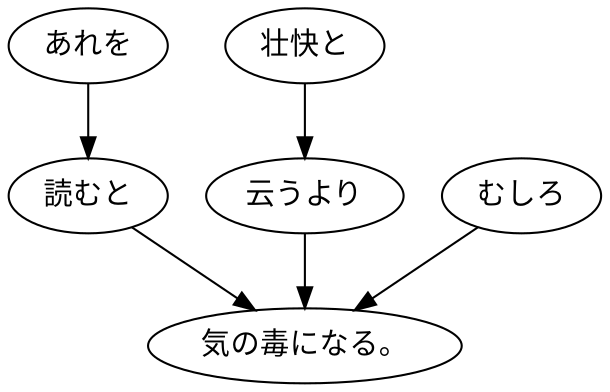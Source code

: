 digraph graph8834 {
	node0 [label="あれを"];
	node1 [label="読むと"];
	node2 [label="壮快と"];
	node3 [label="云うより"];
	node4 [label="むしろ"];
	node5 [label="気の毒になる。"];
	node0 -> node1;
	node1 -> node5;
	node2 -> node3;
	node3 -> node5;
	node4 -> node5;
}
